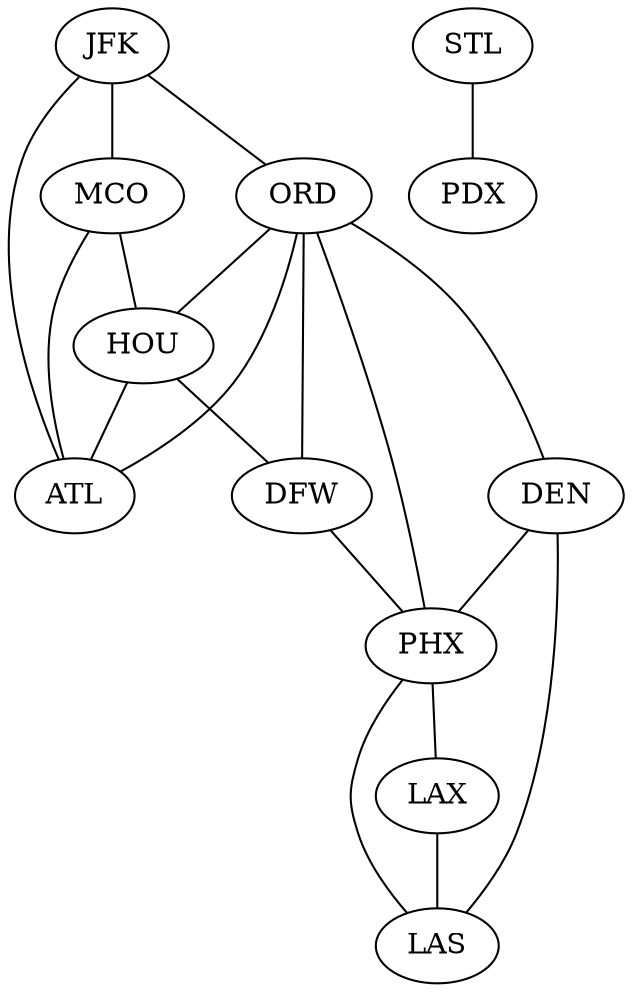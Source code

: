 graph routes {
"JFK" -- "MCO"
"JFK" -- "ATL"
"JFK" -- "ORD"
"MCO" -- "ATL"
"MCO" -- "HOU"
"ORD" -- "DEN"
"ORD" -- "HOU"
"ORD" -- "DFW"
"ORD" -- "PHX"
"ORD" -- "ATL"
"DEN" -- "PHX"
"DEN" -- "LAS"
"HOU" -- "ATL"
"HOU" -- "DFW"
"DFW" -- "PHX"
"PHX" -- "LAX"
"PHX" -- "LAS"
"LAX" -- "LAS"
"STL" -- "PDX"
}